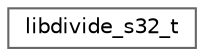 digraph "Graphical Class Hierarchy"
{
 // LATEX_PDF_SIZE
  bgcolor="transparent";
  edge [fontname=Helvetica,fontsize=10,labelfontname=Helvetica,labelfontsize=10];
  node [fontname=Helvetica,fontsize=10,shape=box,height=0.2,width=0.4];
  rankdir="LR";
  Node0 [id="Node000000",label="libdivide_s32_t",height=0.2,width=0.4,color="grey40", fillcolor="white", style="filled",URL="$d0/dcb/structlibdivide__s32__t.html",tooltip=" "];
}
